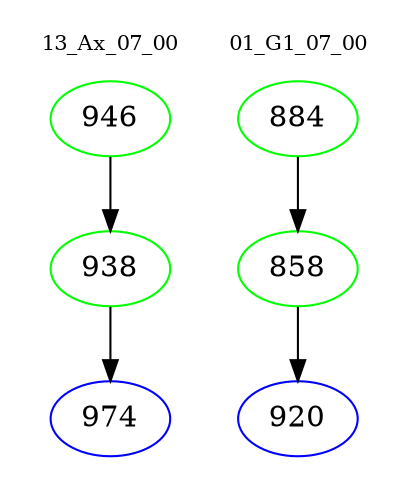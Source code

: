 digraph{
subgraph cluster_0 {
color = white
label = "13_Ax_07_00";
fontsize=10;
T0_946 [label="946", color="green"]
T0_946 -> T0_938 [color="black"]
T0_938 [label="938", color="green"]
T0_938 -> T0_974 [color="black"]
T0_974 [label="974", color="blue"]
}
subgraph cluster_1 {
color = white
label = "01_G1_07_00";
fontsize=10;
T1_884 [label="884", color="green"]
T1_884 -> T1_858 [color="black"]
T1_858 [label="858", color="green"]
T1_858 -> T1_920 [color="black"]
T1_920 [label="920", color="blue"]
}
}
